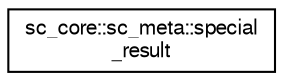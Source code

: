 digraph "Graphical Class Hierarchy"
{
  edge [fontname="FreeSans",fontsize="10",labelfontname="FreeSans",labelfontsize="10"];
  node [fontname="FreeSans",fontsize="10",shape=record];
  rankdir="LR";
  Node0 [label="sc_core::sc_meta::special\l_result",height=0.2,width=0.4,color="black", fillcolor="white", style="filled",URL="$a02168.html"];
}
